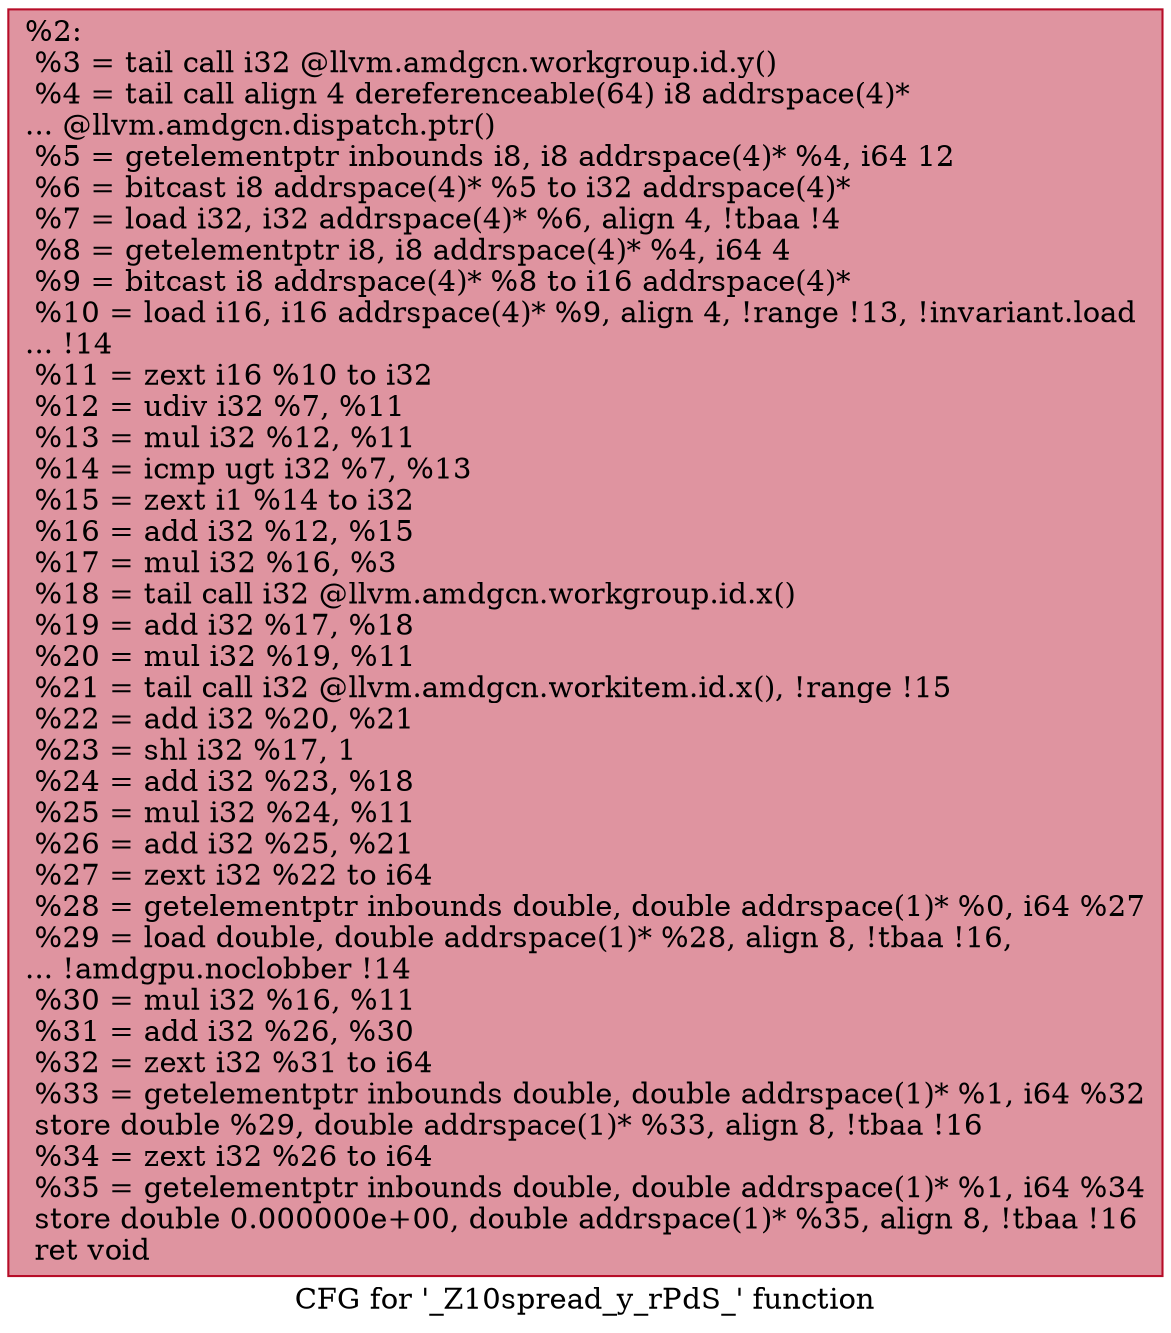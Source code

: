 digraph "CFG for '_Z10spread_y_rPdS_' function" {
	label="CFG for '_Z10spread_y_rPdS_' function";

	Node0x64c7410 [shape=record,color="#b70d28ff", style=filled, fillcolor="#b70d2870",label="{%2:\l  %3 = tail call i32 @llvm.amdgcn.workgroup.id.y()\l  %4 = tail call align 4 dereferenceable(64) i8 addrspace(4)*\l... @llvm.amdgcn.dispatch.ptr()\l  %5 = getelementptr inbounds i8, i8 addrspace(4)* %4, i64 12\l  %6 = bitcast i8 addrspace(4)* %5 to i32 addrspace(4)*\l  %7 = load i32, i32 addrspace(4)* %6, align 4, !tbaa !4\l  %8 = getelementptr i8, i8 addrspace(4)* %4, i64 4\l  %9 = bitcast i8 addrspace(4)* %8 to i16 addrspace(4)*\l  %10 = load i16, i16 addrspace(4)* %9, align 4, !range !13, !invariant.load\l... !14\l  %11 = zext i16 %10 to i32\l  %12 = udiv i32 %7, %11\l  %13 = mul i32 %12, %11\l  %14 = icmp ugt i32 %7, %13\l  %15 = zext i1 %14 to i32\l  %16 = add i32 %12, %15\l  %17 = mul i32 %16, %3\l  %18 = tail call i32 @llvm.amdgcn.workgroup.id.x()\l  %19 = add i32 %17, %18\l  %20 = mul i32 %19, %11\l  %21 = tail call i32 @llvm.amdgcn.workitem.id.x(), !range !15\l  %22 = add i32 %20, %21\l  %23 = shl i32 %17, 1\l  %24 = add i32 %23, %18\l  %25 = mul i32 %24, %11\l  %26 = add i32 %25, %21\l  %27 = zext i32 %22 to i64\l  %28 = getelementptr inbounds double, double addrspace(1)* %0, i64 %27\l  %29 = load double, double addrspace(1)* %28, align 8, !tbaa !16,\l... !amdgpu.noclobber !14\l  %30 = mul i32 %16, %11\l  %31 = add i32 %26, %30\l  %32 = zext i32 %31 to i64\l  %33 = getelementptr inbounds double, double addrspace(1)* %1, i64 %32\l  store double %29, double addrspace(1)* %33, align 8, !tbaa !16\l  %34 = zext i32 %26 to i64\l  %35 = getelementptr inbounds double, double addrspace(1)* %1, i64 %34\l  store double 0.000000e+00, double addrspace(1)* %35, align 8, !tbaa !16\l  ret void\l}"];
}
